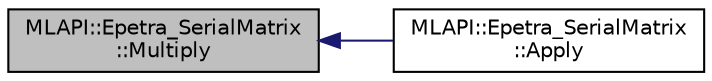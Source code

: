 digraph "MLAPI::Epetra_SerialMatrix::Multiply"
{
  edge [fontname="Helvetica",fontsize="10",labelfontname="Helvetica",labelfontsize="10"];
  node [fontname="Helvetica",fontsize="10",shape=record];
  rankdir="LR";
  Node84 [label="MLAPI::Epetra_SerialMatrix\l::Multiply",height=0.2,width=0.4,color="black", fillcolor="grey75", style="filled", fontcolor="black"];
  Node84 -> Node85 [dir="back",color="midnightblue",fontsize="10",style="solid",fontname="Helvetica"];
  Node85 [label="MLAPI::Epetra_SerialMatrix\l::Apply",height=0.2,width=0.4,color="black", fillcolor="white", style="filled",URL="$d1/dfc/class_m_l_a_p_i_1_1_epetra___serial_matrix.html#acebfc4f8fbef511955d3f3fa580d5306"];
}
